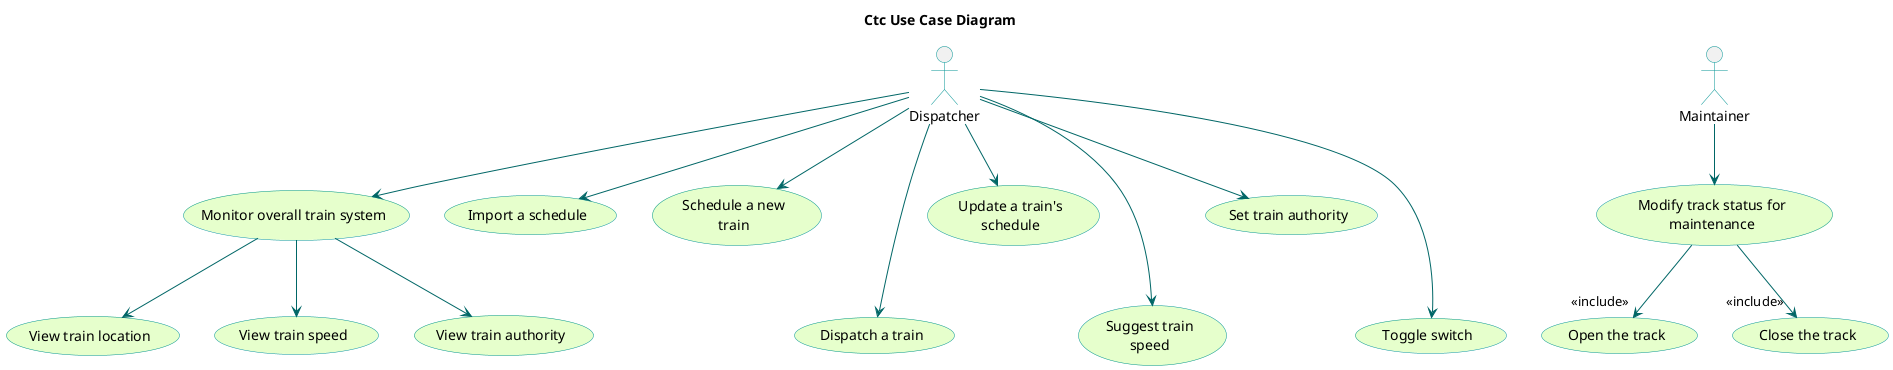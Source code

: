 @startuml
title Ctc Use Case Diagram
skinparam backgroundColor transparent'
skinparam usecaseBackgroundColor #e6ffcc
skinparam usecaseBorderColor 	#049595
skinparam actorBorderColor 	#049595
skinparam packageBorderColor  #049595
skinparam arrowColor #006666

:Dispatcher: as d
:Maintainer: as m
(Monitor overall train system) as mots
(Modify track status for\nmaintenance) as mts
d --> (Import a schedule)
d --> (Schedule a new\ntrain)
d ---> (Dispatch a train)
d --> (Update a train's\nschedule)
d ---> (Suggest train\nspeed)
d --> (Set train authority)
d ---> (Toggle switch)
d --> mots
mots --> (View train location)
mots --> (View train speed)
mots --> (View train authority)

m --> mts
mts -->"<<include>>" (Open the track)
mts -->"<<include>>" (Close the track)
@enduml
